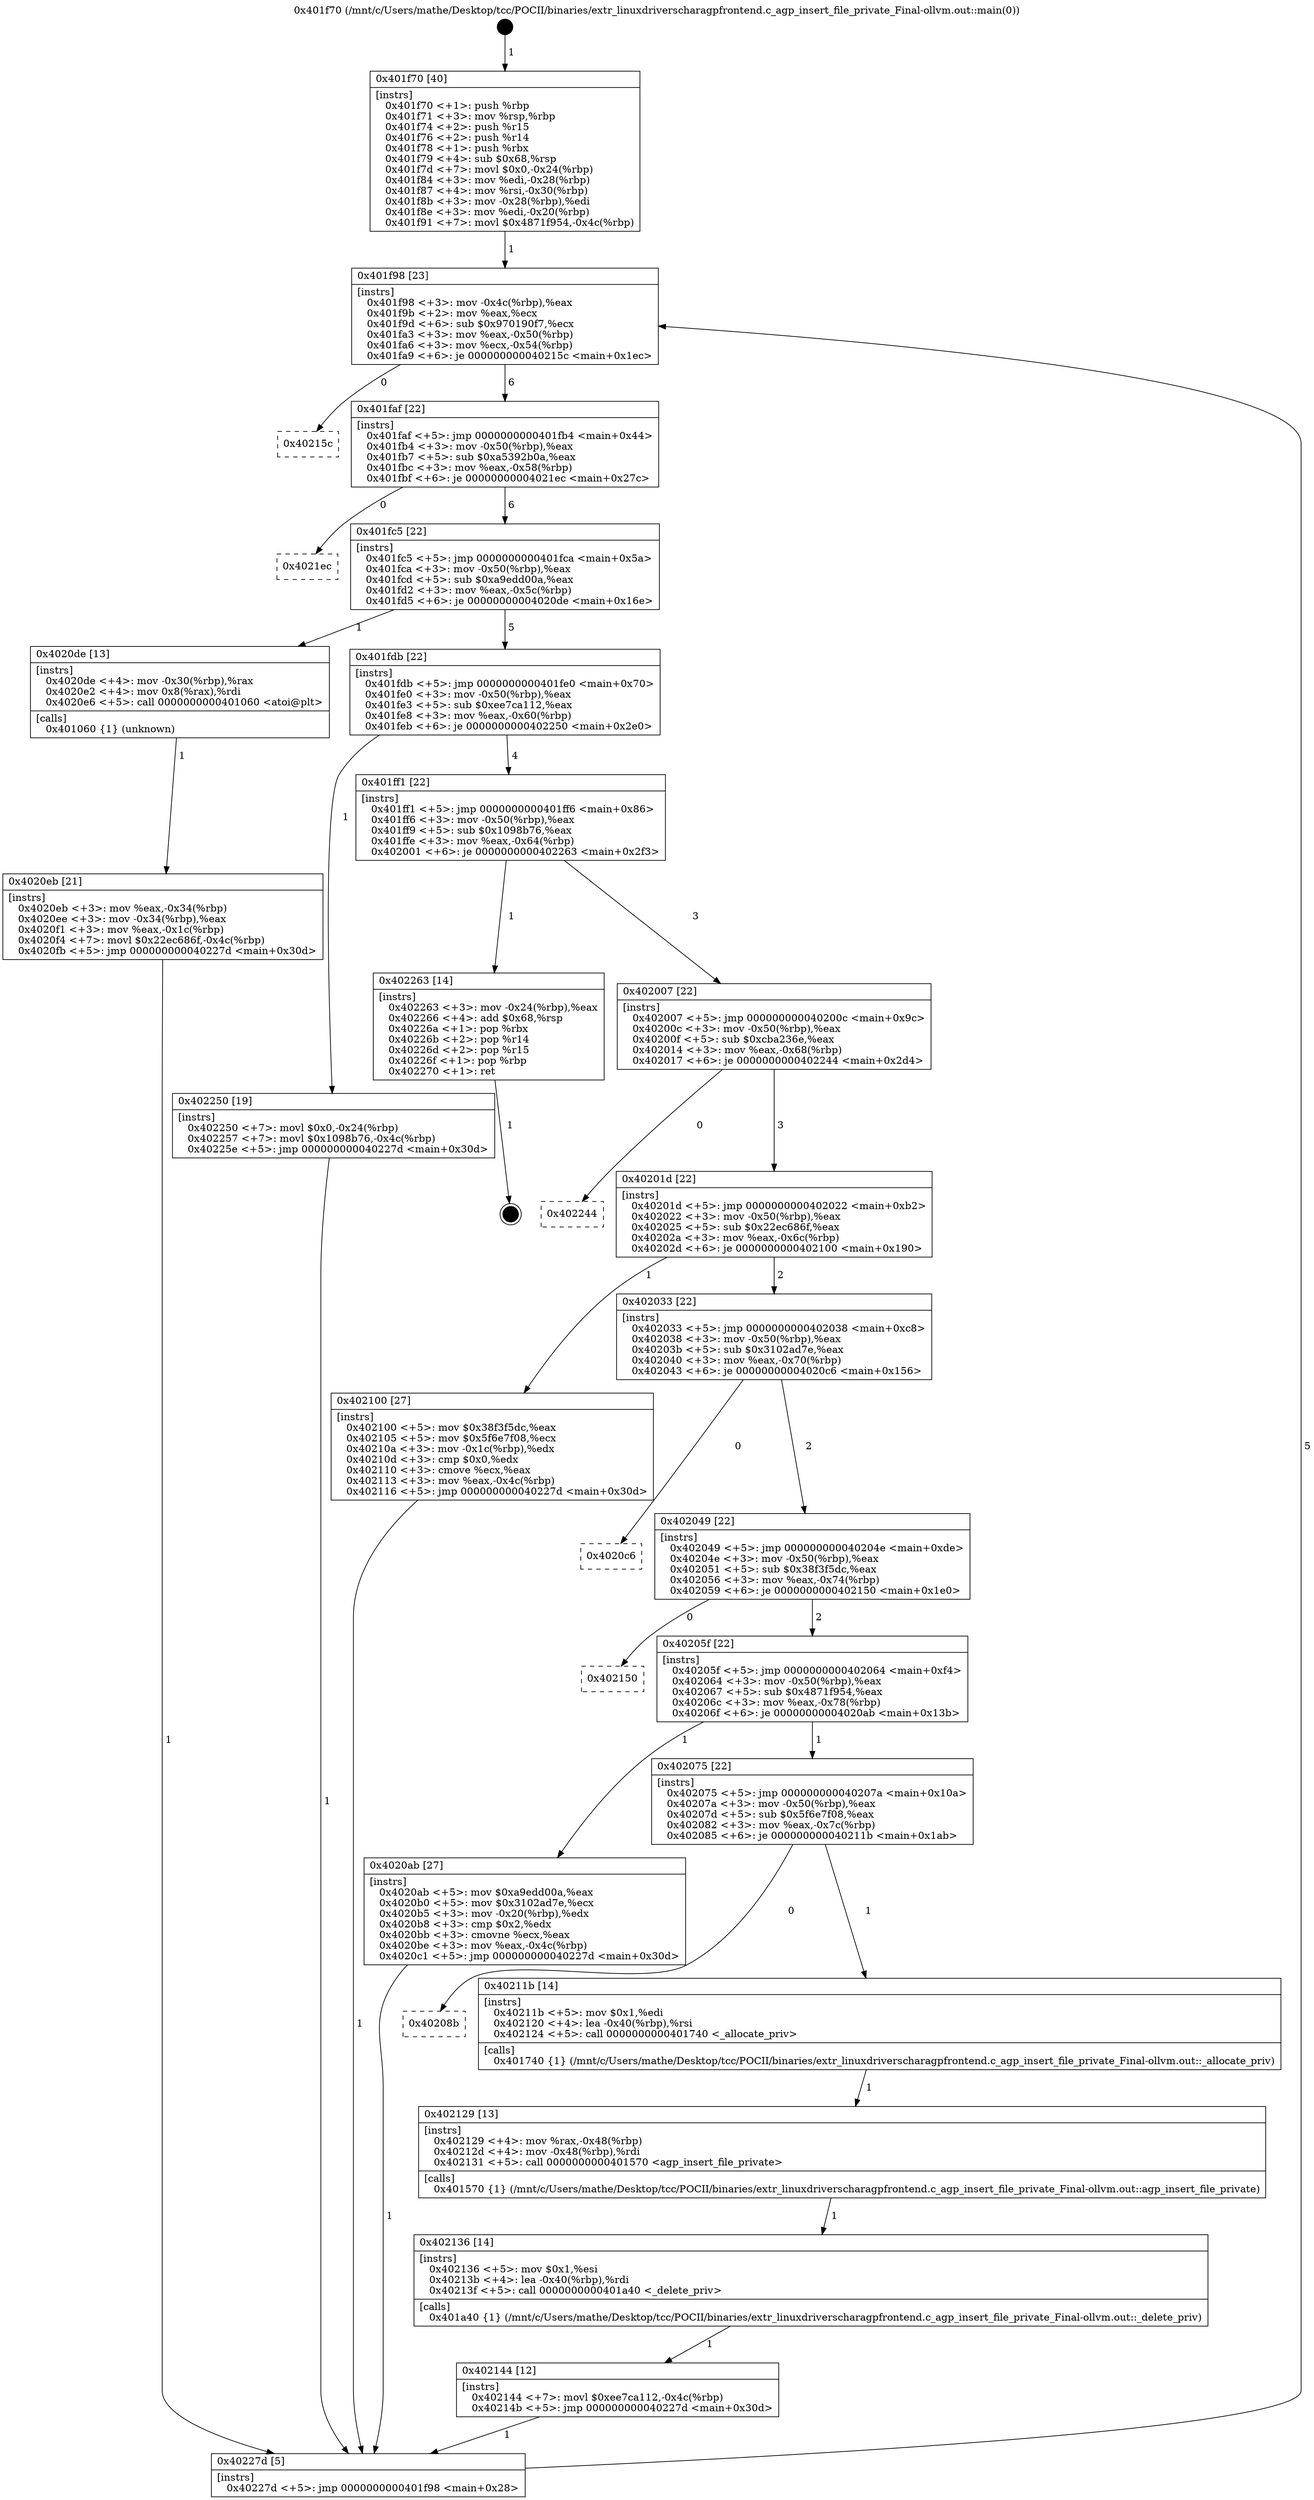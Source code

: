 digraph "0x401f70" {
  label = "0x401f70 (/mnt/c/Users/mathe/Desktop/tcc/POCII/binaries/extr_linuxdriverscharagpfrontend.c_agp_insert_file_private_Final-ollvm.out::main(0))"
  labelloc = "t"
  node[shape=record]

  Entry [label="",width=0.3,height=0.3,shape=circle,fillcolor=black,style=filled]
  "0x401f98" [label="{
     0x401f98 [23]\l
     | [instrs]\l
     &nbsp;&nbsp;0x401f98 \<+3\>: mov -0x4c(%rbp),%eax\l
     &nbsp;&nbsp;0x401f9b \<+2\>: mov %eax,%ecx\l
     &nbsp;&nbsp;0x401f9d \<+6\>: sub $0x970190f7,%ecx\l
     &nbsp;&nbsp;0x401fa3 \<+3\>: mov %eax,-0x50(%rbp)\l
     &nbsp;&nbsp;0x401fa6 \<+3\>: mov %ecx,-0x54(%rbp)\l
     &nbsp;&nbsp;0x401fa9 \<+6\>: je 000000000040215c \<main+0x1ec\>\l
  }"]
  "0x40215c" [label="{
     0x40215c\l
  }", style=dashed]
  "0x401faf" [label="{
     0x401faf [22]\l
     | [instrs]\l
     &nbsp;&nbsp;0x401faf \<+5\>: jmp 0000000000401fb4 \<main+0x44\>\l
     &nbsp;&nbsp;0x401fb4 \<+3\>: mov -0x50(%rbp),%eax\l
     &nbsp;&nbsp;0x401fb7 \<+5\>: sub $0xa5392b0a,%eax\l
     &nbsp;&nbsp;0x401fbc \<+3\>: mov %eax,-0x58(%rbp)\l
     &nbsp;&nbsp;0x401fbf \<+6\>: je 00000000004021ec \<main+0x27c\>\l
  }"]
  Exit [label="",width=0.3,height=0.3,shape=circle,fillcolor=black,style=filled,peripheries=2]
  "0x4021ec" [label="{
     0x4021ec\l
  }", style=dashed]
  "0x401fc5" [label="{
     0x401fc5 [22]\l
     | [instrs]\l
     &nbsp;&nbsp;0x401fc5 \<+5\>: jmp 0000000000401fca \<main+0x5a\>\l
     &nbsp;&nbsp;0x401fca \<+3\>: mov -0x50(%rbp),%eax\l
     &nbsp;&nbsp;0x401fcd \<+5\>: sub $0xa9edd00a,%eax\l
     &nbsp;&nbsp;0x401fd2 \<+3\>: mov %eax,-0x5c(%rbp)\l
     &nbsp;&nbsp;0x401fd5 \<+6\>: je 00000000004020de \<main+0x16e\>\l
  }"]
  "0x402144" [label="{
     0x402144 [12]\l
     | [instrs]\l
     &nbsp;&nbsp;0x402144 \<+7\>: movl $0xee7ca112,-0x4c(%rbp)\l
     &nbsp;&nbsp;0x40214b \<+5\>: jmp 000000000040227d \<main+0x30d\>\l
  }"]
  "0x4020de" [label="{
     0x4020de [13]\l
     | [instrs]\l
     &nbsp;&nbsp;0x4020de \<+4\>: mov -0x30(%rbp),%rax\l
     &nbsp;&nbsp;0x4020e2 \<+4\>: mov 0x8(%rax),%rdi\l
     &nbsp;&nbsp;0x4020e6 \<+5\>: call 0000000000401060 \<atoi@plt\>\l
     | [calls]\l
     &nbsp;&nbsp;0x401060 \{1\} (unknown)\l
  }"]
  "0x401fdb" [label="{
     0x401fdb [22]\l
     | [instrs]\l
     &nbsp;&nbsp;0x401fdb \<+5\>: jmp 0000000000401fe0 \<main+0x70\>\l
     &nbsp;&nbsp;0x401fe0 \<+3\>: mov -0x50(%rbp),%eax\l
     &nbsp;&nbsp;0x401fe3 \<+5\>: sub $0xee7ca112,%eax\l
     &nbsp;&nbsp;0x401fe8 \<+3\>: mov %eax,-0x60(%rbp)\l
     &nbsp;&nbsp;0x401feb \<+6\>: je 0000000000402250 \<main+0x2e0\>\l
  }"]
  "0x402136" [label="{
     0x402136 [14]\l
     | [instrs]\l
     &nbsp;&nbsp;0x402136 \<+5\>: mov $0x1,%esi\l
     &nbsp;&nbsp;0x40213b \<+4\>: lea -0x40(%rbp),%rdi\l
     &nbsp;&nbsp;0x40213f \<+5\>: call 0000000000401a40 \<_delete_priv\>\l
     | [calls]\l
     &nbsp;&nbsp;0x401a40 \{1\} (/mnt/c/Users/mathe/Desktop/tcc/POCII/binaries/extr_linuxdriverscharagpfrontend.c_agp_insert_file_private_Final-ollvm.out::_delete_priv)\l
  }"]
  "0x402250" [label="{
     0x402250 [19]\l
     | [instrs]\l
     &nbsp;&nbsp;0x402250 \<+7\>: movl $0x0,-0x24(%rbp)\l
     &nbsp;&nbsp;0x402257 \<+7\>: movl $0x1098b76,-0x4c(%rbp)\l
     &nbsp;&nbsp;0x40225e \<+5\>: jmp 000000000040227d \<main+0x30d\>\l
  }"]
  "0x401ff1" [label="{
     0x401ff1 [22]\l
     | [instrs]\l
     &nbsp;&nbsp;0x401ff1 \<+5\>: jmp 0000000000401ff6 \<main+0x86\>\l
     &nbsp;&nbsp;0x401ff6 \<+3\>: mov -0x50(%rbp),%eax\l
     &nbsp;&nbsp;0x401ff9 \<+5\>: sub $0x1098b76,%eax\l
     &nbsp;&nbsp;0x401ffe \<+3\>: mov %eax,-0x64(%rbp)\l
     &nbsp;&nbsp;0x402001 \<+6\>: je 0000000000402263 \<main+0x2f3\>\l
  }"]
  "0x402129" [label="{
     0x402129 [13]\l
     | [instrs]\l
     &nbsp;&nbsp;0x402129 \<+4\>: mov %rax,-0x48(%rbp)\l
     &nbsp;&nbsp;0x40212d \<+4\>: mov -0x48(%rbp),%rdi\l
     &nbsp;&nbsp;0x402131 \<+5\>: call 0000000000401570 \<agp_insert_file_private\>\l
     | [calls]\l
     &nbsp;&nbsp;0x401570 \{1\} (/mnt/c/Users/mathe/Desktop/tcc/POCII/binaries/extr_linuxdriverscharagpfrontend.c_agp_insert_file_private_Final-ollvm.out::agp_insert_file_private)\l
  }"]
  "0x402263" [label="{
     0x402263 [14]\l
     | [instrs]\l
     &nbsp;&nbsp;0x402263 \<+3\>: mov -0x24(%rbp),%eax\l
     &nbsp;&nbsp;0x402266 \<+4\>: add $0x68,%rsp\l
     &nbsp;&nbsp;0x40226a \<+1\>: pop %rbx\l
     &nbsp;&nbsp;0x40226b \<+2\>: pop %r14\l
     &nbsp;&nbsp;0x40226d \<+2\>: pop %r15\l
     &nbsp;&nbsp;0x40226f \<+1\>: pop %rbp\l
     &nbsp;&nbsp;0x402270 \<+1\>: ret\l
  }"]
  "0x402007" [label="{
     0x402007 [22]\l
     | [instrs]\l
     &nbsp;&nbsp;0x402007 \<+5\>: jmp 000000000040200c \<main+0x9c\>\l
     &nbsp;&nbsp;0x40200c \<+3\>: mov -0x50(%rbp),%eax\l
     &nbsp;&nbsp;0x40200f \<+5\>: sub $0xcba236e,%eax\l
     &nbsp;&nbsp;0x402014 \<+3\>: mov %eax,-0x68(%rbp)\l
     &nbsp;&nbsp;0x402017 \<+6\>: je 0000000000402244 \<main+0x2d4\>\l
  }"]
  "0x40208b" [label="{
     0x40208b\l
  }", style=dashed]
  "0x402244" [label="{
     0x402244\l
  }", style=dashed]
  "0x40201d" [label="{
     0x40201d [22]\l
     | [instrs]\l
     &nbsp;&nbsp;0x40201d \<+5\>: jmp 0000000000402022 \<main+0xb2\>\l
     &nbsp;&nbsp;0x402022 \<+3\>: mov -0x50(%rbp),%eax\l
     &nbsp;&nbsp;0x402025 \<+5\>: sub $0x22ec686f,%eax\l
     &nbsp;&nbsp;0x40202a \<+3\>: mov %eax,-0x6c(%rbp)\l
     &nbsp;&nbsp;0x40202d \<+6\>: je 0000000000402100 \<main+0x190\>\l
  }"]
  "0x40211b" [label="{
     0x40211b [14]\l
     | [instrs]\l
     &nbsp;&nbsp;0x40211b \<+5\>: mov $0x1,%edi\l
     &nbsp;&nbsp;0x402120 \<+4\>: lea -0x40(%rbp),%rsi\l
     &nbsp;&nbsp;0x402124 \<+5\>: call 0000000000401740 \<_allocate_priv\>\l
     | [calls]\l
     &nbsp;&nbsp;0x401740 \{1\} (/mnt/c/Users/mathe/Desktop/tcc/POCII/binaries/extr_linuxdriverscharagpfrontend.c_agp_insert_file_private_Final-ollvm.out::_allocate_priv)\l
  }"]
  "0x402100" [label="{
     0x402100 [27]\l
     | [instrs]\l
     &nbsp;&nbsp;0x402100 \<+5\>: mov $0x38f3f5dc,%eax\l
     &nbsp;&nbsp;0x402105 \<+5\>: mov $0x5f6e7f08,%ecx\l
     &nbsp;&nbsp;0x40210a \<+3\>: mov -0x1c(%rbp),%edx\l
     &nbsp;&nbsp;0x40210d \<+3\>: cmp $0x0,%edx\l
     &nbsp;&nbsp;0x402110 \<+3\>: cmove %ecx,%eax\l
     &nbsp;&nbsp;0x402113 \<+3\>: mov %eax,-0x4c(%rbp)\l
     &nbsp;&nbsp;0x402116 \<+5\>: jmp 000000000040227d \<main+0x30d\>\l
  }"]
  "0x402033" [label="{
     0x402033 [22]\l
     | [instrs]\l
     &nbsp;&nbsp;0x402033 \<+5\>: jmp 0000000000402038 \<main+0xc8\>\l
     &nbsp;&nbsp;0x402038 \<+3\>: mov -0x50(%rbp),%eax\l
     &nbsp;&nbsp;0x40203b \<+5\>: sub $0x3102ad7e,%eax\l
     &nbsp;&nbsp;0x402040 \<+3\>: mov %eax,-0x70(%rbp)\l
     &nbsp;&nbsp;0x402043 \<+6\>: je 00000000004020c6 \<main+0x156\>\l
  }"]
  "0x4020eb" [label="{
     0x4020eb [21]\l
     | [instrs]\l
     &nbsp;&nbsp;0x4020eb \<+3\>: mov %eax,-0x34(%rbp)\l
     &nbsp;&nbsp;0x4020ee \<+3\>: mov -0x34(%rbp),%eax\l
     &nbsp;&nbsp;0x4020f1 \<+3\>: mov %eax,-0x1c(%rbp)\l
     &nbsp;&nbsp;0x4020f4 \<+7\>: movl $0x22ec686f,-0x4c(%rbp)\l
     &nbsp;&nbsp;0x4020fb \<+5\>: jmp 000000000040227d \<main+0x30d\>\l
  }"]
  "0x4020c6" [label="{
     0x4020c6\l
  }", style=dashed]
  "0x402049" [label="{
     0x402049 [22]\l
     | [instrs]\l
     &nbsp;&nbsp;0x402049 \<+5\>: jmp 000000000040204e \<main+0xde\>\l
     &nbsp;&nbsp;0x40204e \<+3\>: mov -0x50(%rbp),%eax\l
     &nbsp;&nbsp;0x402051 \<+5\>: sub $0x38f3f5dc,%eax\l
     &nbsp;&nbsp;0x402056 \<+3\>: mov %eax,-0x74(%rbp)\l
     &nbsp;&nbsp;0x402059 \<+6\>: je 0000000000402150 \<main+0x1e0\>\l
  }"]
  "0x401f70" [label="{
     0x401f70 [40]\l
     | [instrs]\l
     &nbsp;&nbsp;0x401f70 \<+1\>: push %rbp\l
     &nbsp;&nbsp;0x401f71 \<+3\>: mov %rsp,%rbp\l
     &nbsp;&nbsp;0x401f74 \<+2\>: push %r15\l
     &nbsp;&nbsp;0x401f76 \<+2\>: push %r14\l
     &nbsp;&nbsp;0x401f78 \<+1\>: push %rbx\l
     &nbsp;&nbsp;0x401f79 \<+4\>: sub $0x68,%rsp\l
     &nbsp;&nbsp;0x401f7d \<+7\>: movl $0x0,-0x24(%rbp)\l
     &nbsp;&nbsp;0x401f84 \<+3\>: mov %edi,-0x28(%rbp)\l
     &nbsp;&nbsp;0x401f87 \<+4\>: mov %rsi,-0x30(%rbp)\l
     &nbsp;&nbsp;0x401f8b \<+3\>: mov -0x28(%rbp),%edi\l
     &nbsp;&nbsp;0x401f8e \<+3\>: mov %edi,-0x20(%rbp)\l
     &nbsp;&nbsp;0x401f91 \<+7\>: movl $0x4871f954,-0x4c(%rbp)\l
  }"]
  "0x402150" [label="{
     0x402150\l
  }", style=dashed]
  "0x40205f" [label="{
     0x40205f [22]\l
     | [instrs]\l
     &nbsp;&nbsp;0x40205f \<+5\>: jmp 0000000000402064 \<main+0xf4\>\l
     &nbsp;&nbsp;0x402064 \<+3\>: mov -0x50(%rbp),%eax\l
     &nbsp;&nbsp;0x402067 \<+5\>: sub $0x4871f954,%eax\l
     &nbsp;&nbsp;0x40206c \<+3\>: mov %eax,-0x78(%rbp)\l
     &nbsp;&nbsp;0x40206f \<+6\>: je 00000000004020ab \<main+0x13b\>\l
  }"]
  "0x40227d" [label="{
     0x40227d [5]\l
     | [instrs]\l
     &nbsp;&nbsp;0x40227d \<+5\>: jmp 0000000000401f98 \<main+0x28\>\l
  }"]
  "0x4020ab" [label="{
     0x4020ab [27]\l
     | [instrs]\l
     &nbsp;&nbsp;0x4020ab \<+5\>: mov $0xa9edd00a,%eax\l
     &nbsp;&nbsp;0x4020b0 \<+5\>: mov $0x3102ad7e,%ecx\l
     &nbsp;&nbsp;0x4020b5 \<+3\>: mov -0x20(%rbp),%edx\l
     &nbsp;&nbsp;0x4020b8 \<+3\>: cmp $0x2,%edx\l
     &nbsp;&nbsp;0x4020bb \<+3\>: cmovne %ecx,%eax\l
     &nbsp;&nbsp;0x4020be \<+3\>: mov %eax,-0x4c(%rbp)\l
     &nbsp;&nbsp;0x4020c1 \<+5\>: jmp 000000000040227d \<main+0x30d\>\l
  }"]
  "0x402075" [label="{
     0x402075 [22]\l
     | [instrs]\l
     &nbsp;&nbsp;0x402075 \<+5\>: jmp 000000000040207a \<main+0x10a\>\l
     &nbsp;&nbsp;0x40207a \<+3\>: mov -0x50(%rbp),%eax\l
     &nbsp;&nbsp;0x40207d \<+5\>: sub $0x5f6e7f08,%eax\l
     &nbsp;&nbsp;0x402082 \<+3\>: mov %eax,-0x7c(%rbp)\l
     &nbsp;&nbsp;0x402085 \<+6\>: je 000000000040211b \<main+0x1ab\>\l
  }"]
  Entry -> "0x401f70" [label=" 1"]
  "0x401f98" -> "0x40215c" [label=" 0"]
  "0x401f98" -> "0x401faf" [label=" 6"]
  "0x402263" -> Exit [label=" 1"]
  "0x401faf" -> "0x4021ec" [label=" 0"]
  "0x401faf" -> "0x401fc5" [label=" 6"]
  "0x402250" -> "0x40227d" [label=" 1"]
  "0x401fc5" -> "0x4020de" [label=" 1"]
  "0x401fc5" -> "0x401fdb" [label=" 5"]
  "0x402144" -> "0x40227d" [label=" 1"]
  "0x401fdb" -> "0x402250" [label=" 1"]
  "0x401fdb" -> "0x401ff1" [label=" 4"]
  "0x402136" -> "0x402144" [label=" 1"]
  "0x401ff1" -> "0x402263" [label=" 1"]
  "0x401ff1" -> "0x402007" [label=" 3"]
  "0x402129" -> "0x402136" [label=" 1"]
  "0x402007" -> "0x402244" [label=" 0"]
  "0x402007" -> "0x40201d" [label=" 3"]
  "0x40211b" -> "0x402129" [label=" 1"]
  "0x40201d" -> "0x402100" [label=" 1"]
  "0x40201d" -> "0x402033" [label=" 2"]
  "0x402075" -> "0x40208b" [label=" 0"]
  "0x402033" -> "0x4020c6" [label=" 0"]
  "0x402033" -> "0x402049" [label=" 2"]
  "0x402075" -> "0x40211b" [label=" 1"]
  "0x402049" -> "0x402150" [label=" 0"]
  "0x402049" -> "0x40205f" [label=" 2"]
  "0x402100" -> "0x40227d" [label=" 1"]
  "0x40205f" -> "0x4020ab" [label=" 1"]
  "0x40205f" -> "0x402075" [label=" 1"]
  "0x4020ab" -> "0x40227d" [label=" 1"]
  "0x401f70" -> "0x401f98" [label=" 1"]
  "0x40227d" -> "0x401f98" [label=" 5"]
  "0x4020de" -> "0x4020eb" [label=" 1"]
  "0x4020eb" -> "0x40227d" [label=" 1"]
}
